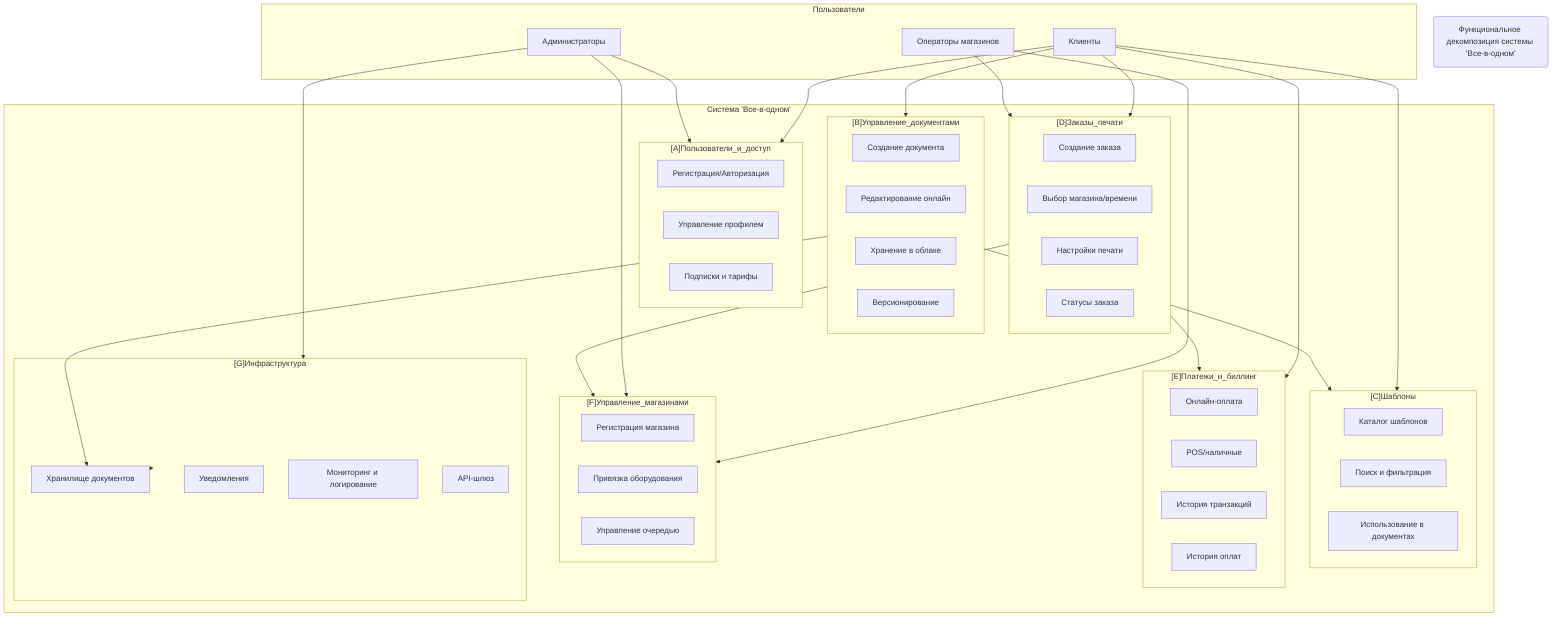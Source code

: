 ---
config:
  flowchart:
    curve: bump
---

flowchart TB
    title("Функциональное декомпозиция системы 'Все-в-одном'")
    subgraph Users["Пользователи"]
        U1[Клиенты]
        U2[Операторы магазинов]
        U3[Администраторы]
    end

    subgraph System["Система 'Все-в-одном'"]
        subgraph A["[A]Пользователи_и_доступ"]
            A1[Регистрация/Авторизация]
            A2[Управление профилем]
            A3[Подписки и тарифы]
        end

        subgraph B["[B]Управление_документами"]
            B1[Создание документа]
            B2[Редактирование онлайн]
            B3[Хранение в облаке]
            B4[Версионирование]
        end

        subgraph C["[C]Шаблоны"]
            C1[Каталог шаблонов]
            C2[Поиск и фильтрация]
            C3[Использование в документах]
        end

        subgraph D["[D]Заказы_печати"]
            D1[Создание заказа]
            D2[Выбор магазина/времени]
            D3[Настройки печати]
            D4[Статусы заказа]
        end

        subgraph E["[E]Платежи_и_биллинг"]
            E1[Онлайн-оплата]
            E2[POS/наличные]
            E3[История транзакций]
            E4[История оплат]
        end

        subgraph F["[F]Управление_магазинами"]
            F1[Регистрация магазина]
            F2[Привязка оборудования]
            F3[Управление очередью]
        end

        subgraph G["[G]Инфраструктура"]
            G1[Хранилище документов]
            G2[Уведомления]
            G3[Мониторинг и логирование]
            G4[API-шлюз]
        end
    end

%% Взаимосвязи
    U1 --> A
    U1 --> B
    U1 --> C
    U1 --> D
    U1 --> E

    U2 --> D
    U2 --> F

    U3 --> A
    U3 --> F
    U3 --> G

    D --> E
    D --> F
    B --> C
    B --> G1
    System --> G